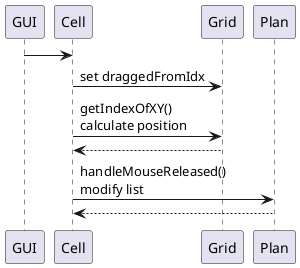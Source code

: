 @startuml
GUI -> Cell:
Cell -> Grid: set draggedFromIdx
Cell -> Grid: getIndexOfXY()\ncalculate position
Grid --> Cell
Cell -> Plan: handleMouseReleased()\nmodify list
Plan --> Cell
@enduml